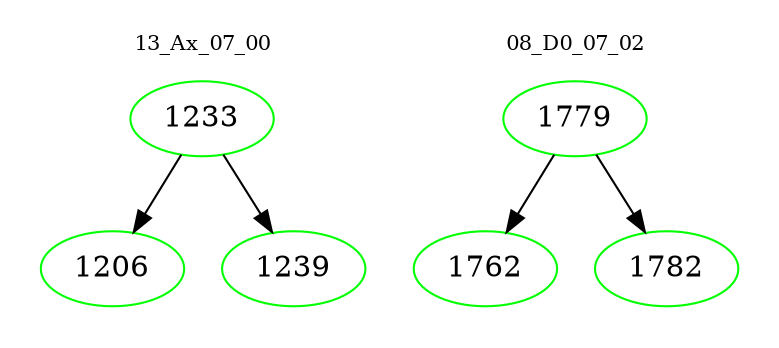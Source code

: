 digraph{
subgraph cluster_0 {
color = white
label = "13_Ax_07_00";
fontsize=10;
T0_1233 [label="1233", color="green"]
T0_1233 -> T0_1206 [color="black"]
T0_1206 [label="1206", color="green"]
T0_1233 -> T0_1239 [color="black"]
T0_1239 [label="1239", color="green"]
}
subgraph cluster_1 {
color = white
label = "08_D0_07_02";
fontsize=10;
T1_1779 [label="1779", color="green"]
T1_1779 -> T1_1762 [color="black"]
T1_1762 [label="1762", color="green"]
T1_1779 -> T1_1782 [color="black"]
T1_1782 [label="1782", color="green"]
}
}
